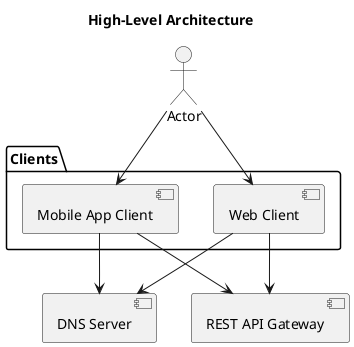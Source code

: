 @startuml high_level_system_design
title High-Level Architecture
actor Actor
top to bottom direction

package "Clients" {
    Actor --> [Web Client]
    Actor --> [Mobile App Client]
}

[Web Client] --> [DNS Server]
[Mobile App Client] --> [DNS Server]

[Web Client] --> [REST API Gateway]
[Mobile App Client] --> [REST API Gateway]



@enduml
